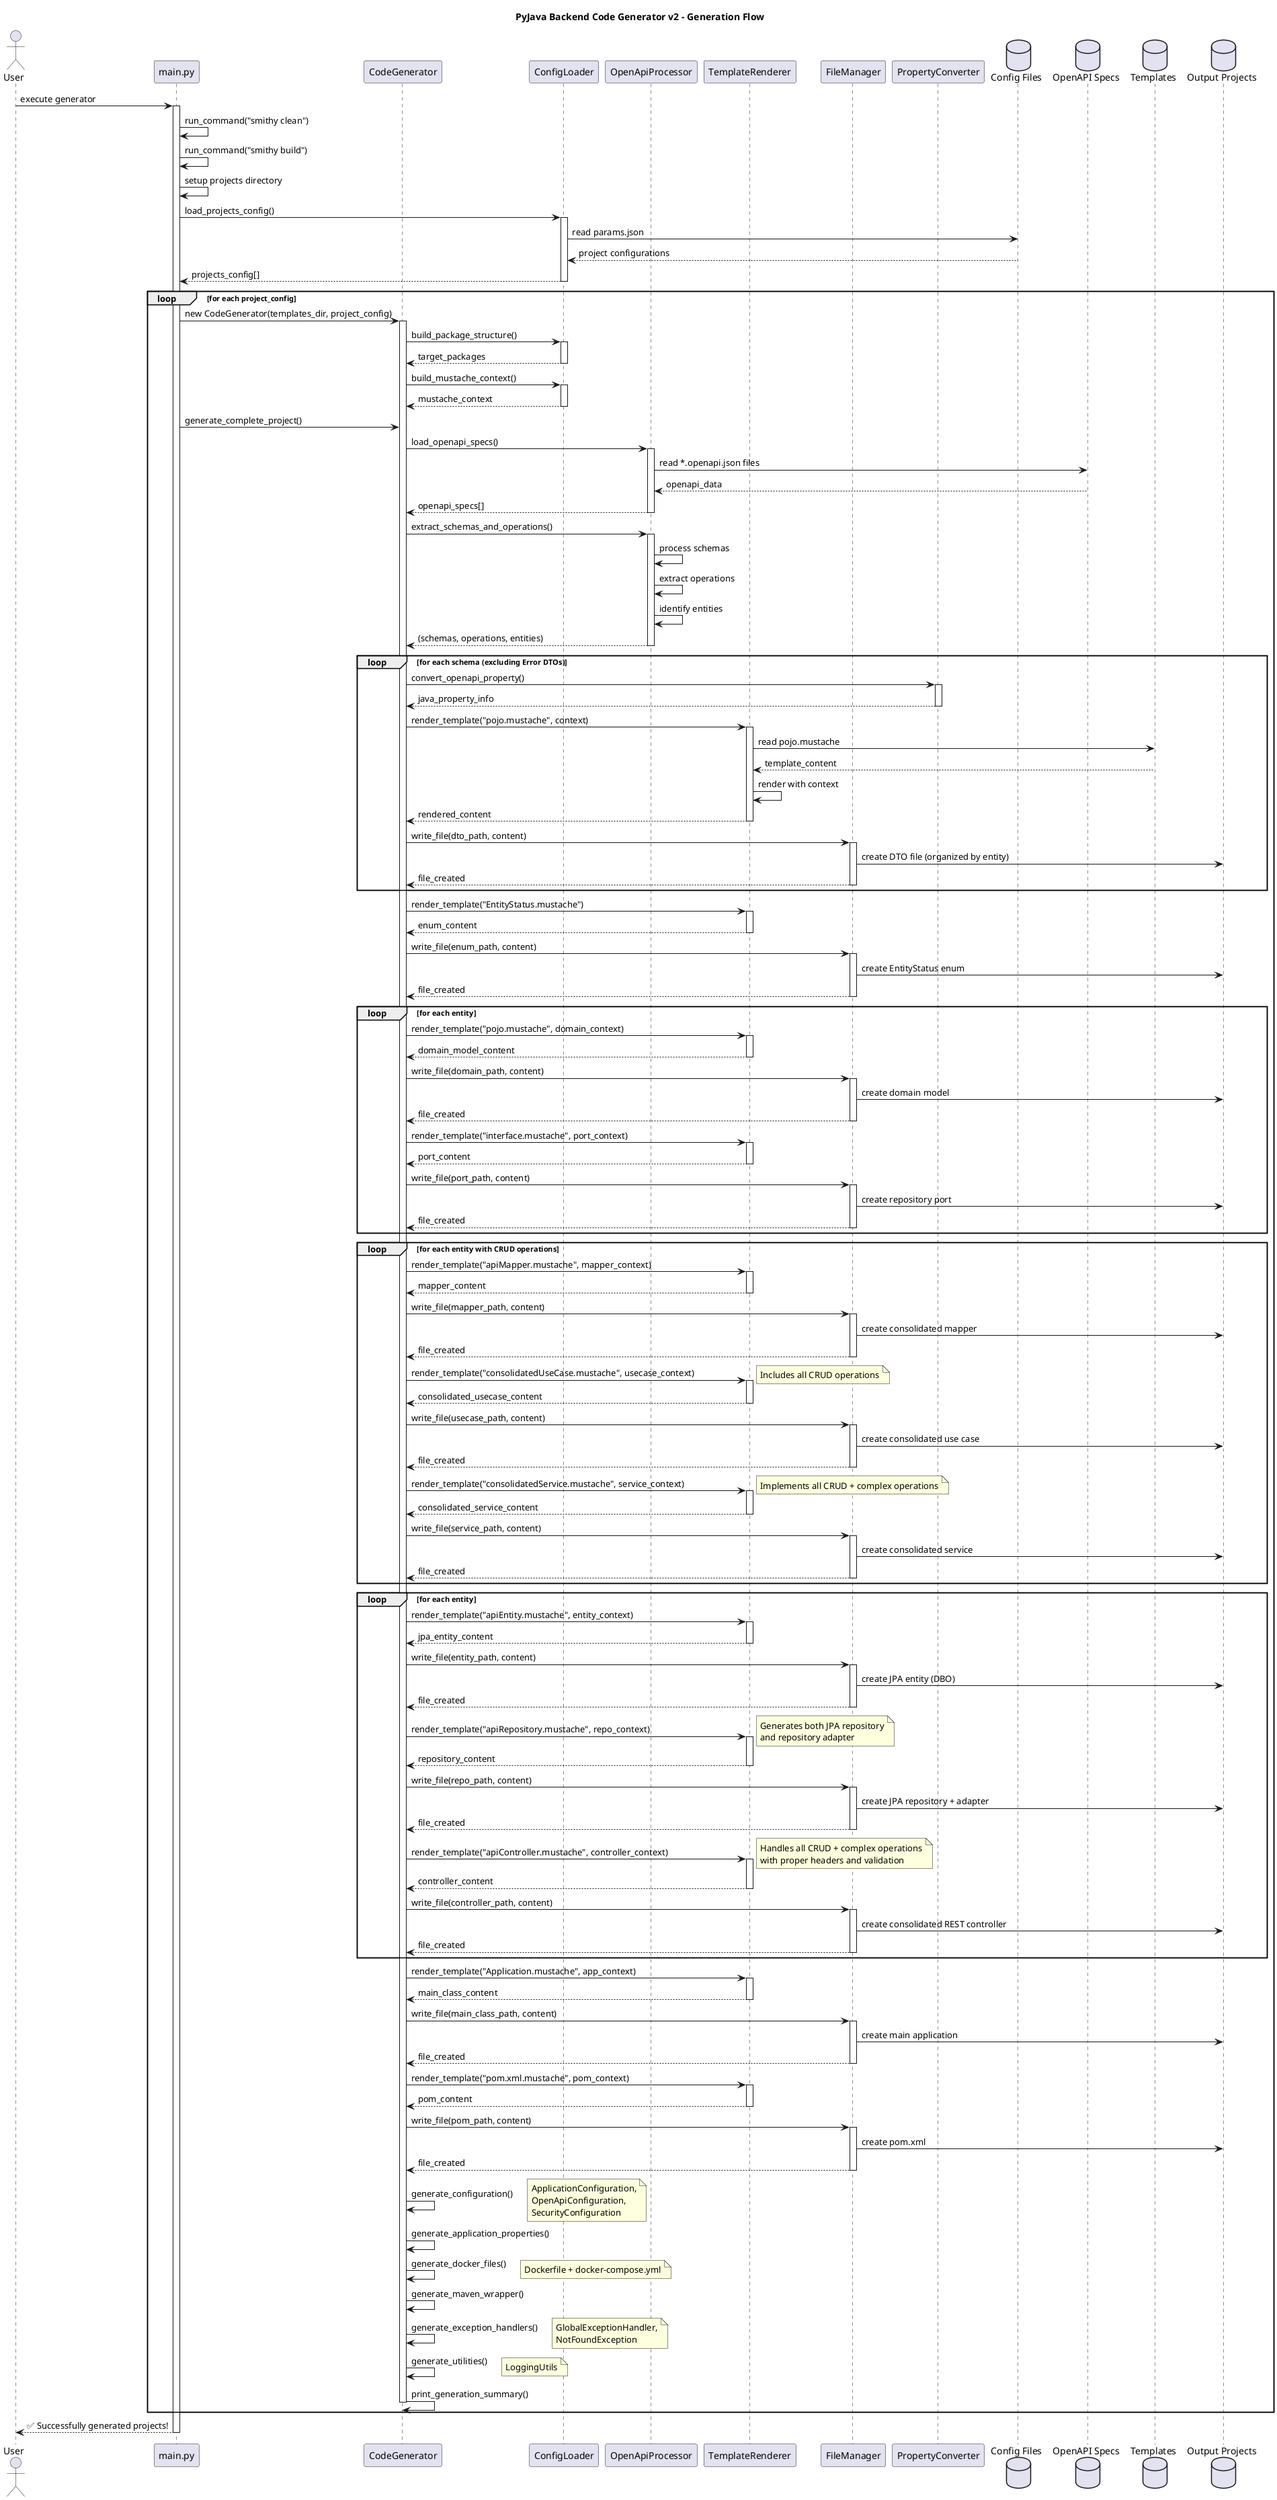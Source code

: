 @startuml PyJava Backend CodeGen - Sequence Diagram

title PyJava Backend Code Generator v2 - Generation Flow

actor User
participant "main.py" as Main
participant "CodeGenerator" as CG
participant "ConfigLoader" as CL
participant "OpenApiProcessor" as OAP
participant "TemplateRenderer" as TR
participant "FileManager" as FM
participant "PropertyConverter" as PC
database "Config Files" as Config
database "OpenAPI Specs" as Specs
database "Templates" as Templates
database "Output Projects" as Output

User -> Main: execute generator
activate Main

Main -> Main: run_command("smithy clean")
Main -> Main: run_command("smithy build")
Main -> Main: setup projects directory

Main -> CL: load_projects_config()
activate CL
CL -> Config: read params.json
Config --> CL: project configurations
CL --> Main: projects_config[]
deactivate CL

loop for each project_config
    Main -> CG: new CodeGenerator(templates_dir, project_config)
    activate CG
    
    CG -> CL: build_package_structure()
    activate CL
    CL --> CG: target_packages
    deactivate CL
    
    CG -> CL: build_mustache_context()
    activate CL
    CL --> CG: mustache_context
    deactivate CL
    
    Main -> CG: generate_complete_project()
    
    ' Load OpenAPI specs
    CG -> OAP: load_openapi_specs()
    activate OAP
    OAP -> Specs: read *.openapi.json files
    Specs --> OAP: openapi_data
    OAP --> CG: openapi_specs[]
    deactivate OAP
    
    ' Extract data from specs
    CG -> OAP: extract_schemas_and_operations()
    activate OAP
    OAP -> OAP: process schemas
    OAP -> OAP: extract operations
    OAP -> OAP: identify entities
    OAP --> CG: (schemas, operations, entities)
    deactivate OAP
    
    ' Generate DTOs (organized by service/entity)
    loop for each schema (excluding Error DTOs)
        CG -> PC: convert_openapi_property()
        activate PC
        PC --> CG: java_property_info
        deactivate PC
        
        CG -> TR: render_template("pojo.mustache", context)
        activate TR
        TR -> Templates: read pojo.mustache
        Templates --> TR: template_content
        TR -> TR: render with context
        TR --> CG: rendered_content
        deactivate TR
        
        CG -> FM: write_file(dto_path, content)
        activate FM
        FM -> Output: create DTO file (organized by entity)
        FM --> CG: file_created
        deactivate FM
    end
    
    ' Generate EntityStatus enum
    CG -> TR: render_template("EntityStatus.mustache")
    activate TR
    TR --> CG: enum_content
    deactivate TR
    
    CG -> FM: write_file(enum_path, content)
    activate FM
    FM -> Output: create EntityStatus enum
    FM --> CG: file_created
    deactivate FM
    
    ' Generate Domain Layer
    loop for each entity
        CG -> TR: render_template("pojo.mustache", domain_context)
        activate TR
        TR --> CG: domain_model_content
        deactivate TR
        
        CG -> FM: write_file(domain_path, content)
        activate FM
        FM -> Output: create domain model
        FM --> CG: file_created
        deactivate FM
        
        CG -> TR: render_template("interface.mustache", port_context)
        activate TR
        TR --> CG: port_content
        deactivate TR
        
        CG -> FM: write_file(port_path, content)
        activate FM
        FM -> Output: create repository port
        FM --> CG: file_created
        deactivate FM
    end
    
    ' Generate Application Layer (Consolidated Architecture)
    loop for each entity with CRUD operations
        ' Generate MapStruct mapper
        CG -> TR: render_template("apiMapper.mustache", mapper_context)
        activate TR
        TR --> CG: mapper_content
        deactivate TR
        
        CG -> FM: write_file(mapper_path, content)
        activate FM
        FM -> Output: create consolidated mapper
        FM --> CG: file_created
        deactivate FM
        
        ' Generate consolidated use case interface
        CG -> TR: render_template("consolidatedUseCase.mustache", usecase_context)
        activate TR
        note right: Includes all CRUD operations
        TR --> CG: consolidated_usecase_content
        deactivate TR
        
        CG -> FM: write_file(usecase_path, content)
        activate FM
        FM -> Output: create consolidated use case
        FM --> CG: file_created
        deactivate FM
        
        ' Generate consolidated service implementation
        CG -> TR: render_template("consolidatedService.mustache", service_context)
        activate TR
        note right: Implements all CRUD + complex operations
        TR --> CG: consolidated_service_content
        deactivate TR
        
        CG -> FM: write_file(service_path, content)
        activate FM
        FM -> Output: create consolidated service
        FM --> CG: file_created
        deactivate FM
    end
    
    ' Generate Infrastructure Layer
    loop for each entity
        ' Generate JPA entity (DBO)
        CG -> TR: render_template("apiEntity.mustache", entity_context)
        activate TR
        TR --> CG: jpa_entity_content
        deactivate TR
        
        CG -> FM: write_file(entity_path, content)
        activate FM
        FM -> Output: create JPA entity (DBO)
        FM --> CG: file_created
        deactivate FM
        
        ' Generate JPA repository + adapter
        CG -> TR: render_template("apiRepository.mustache", repo_context)
        activate TR
        note right: Generates both JPA repository\nand repository adapter
        TR --> CG: repository_content
        deactivate TR
        
        CG -> FM: write_file(repo_path, content)
        activate FM
        FM -> Output: create JPA repository + adapter
        FM --> CG: file_created
        deactivate FM
        
        ' Generate consolidated REST controller
        CG -> TR: render_template("apiController.mustache", controller_context)
        activate TR
        note right: Handles all CRUD + complex operations\nwith proper headers and validation
        TR --> CG: controller_content
        deactivate TR
        
        CG -> FM: write_file(controller_path, content)
        activate FM
        FM -> Output: create consolidated REST controller
        FM --> CG: file_created
        deactivate FM
    end
    
    ' Generate Supporting Files
    CG -> TR: render_template("Application.mustache", app_context)
    activate TR
    TR --> CG: main_class_content
    deactivate TR
    
    CG -> FM: write_file(main_class_path, content)
    activate FM
    FM -> Output: create main application
    FM --> CG: file_created
    deactivate FM
    
    CG -> TR: render_template("pom.xml.mustache", pom_context)
    activate TR
    TR --> CG: pom_content
    deactivate TR
    
    CG -> FM: write_file(pom_path, content)
    activate FM
    FM -> Output: create pom.xml
    FM --> CG: file_created
    deactivate FM
    
    ' Generate additional supporting files
    CG -> CG: generate_configuration()
    note right: ApplicationConfiguration,\nOpenApiConfiguration,\nSecurityConfiguration
    CG -> CG: generate_application_properties()
    CG -> CG: generate_docker_files()
    note right: Dockerfile + docker-compose.yml
    CG -> CG: generate_maven_wrapper()
    CG -> CG: generate_exception_handlers()
    note right: GlobalExceptionHandler,\nNotFoundException
    CG -> CG: generate_utilities()
    note right: LoggingUtils
    
    CG -> CG: print_generation_summary()
    
    deactivate CG
end

Main --> User: ✅ Successfully generated projects!
deactivate Main

@enduml